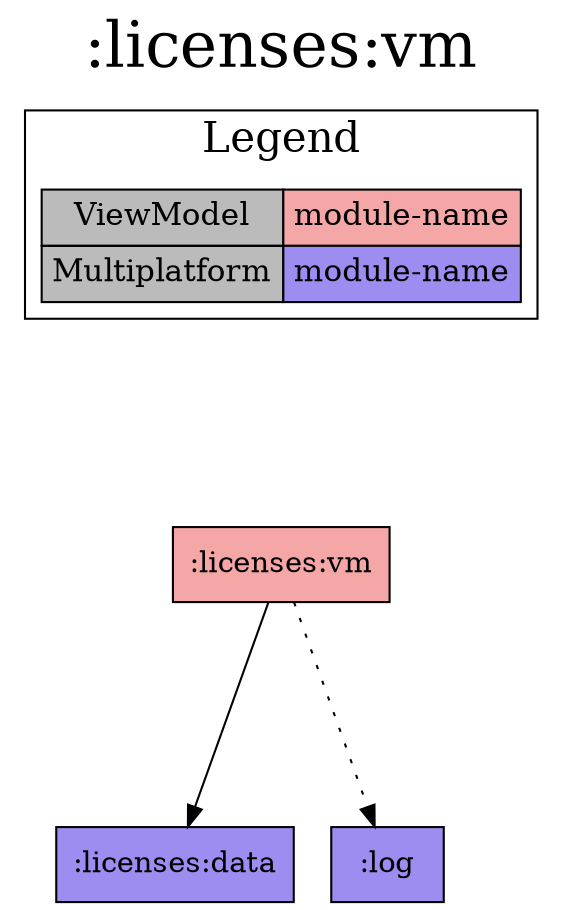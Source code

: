 digraph {
edge ["dir"="forward"]
graph ["dpi"="100","label"=":licenses:vm","labelloc"="t","fontsize"="30","ranksep"="1.5","rankdir"="TB"]
node ["style"="filled"]
":licenses:data" ["fillcolor"="#9D8DF1","shape"="box"]
":licenses:vm" ["fillcolor"="#F5A6A6","shape"="box"]
":log" ["fillcolor"="#9D8DF1","shape"="box"]
{
edge ["dir"="none"]
graph ["rank"="same"]
}
":licenses:vm" -> ":licenses:data"
":licenses:vm" -> ":log" ["style"="dotted"]
subgraph "cluster_legend" {
edge ["dir"="none"]
graph ["label"="Legend","fontsize"="20"]
"Legend" ["style"="filled","fillcolor"="#bbbbbb","shape"="none","margin"="0","fontsize"="15","label"=<
<TABLE BORDER="0" CELLBORDER="1" CELLSPACING="0" CELLPADDING="4">
<TR><TD>ViewModel</TD><TD BGCOLOR="#F5A6A6">module-name</TD></TR>
<TR><TD>Multiplatform</TD><TD BGCOLOR="#9D8DF1">module-name</TD></TR>
</TABLE>
>]
} -> ":licenses:vm" ["style"="invis"]
}

